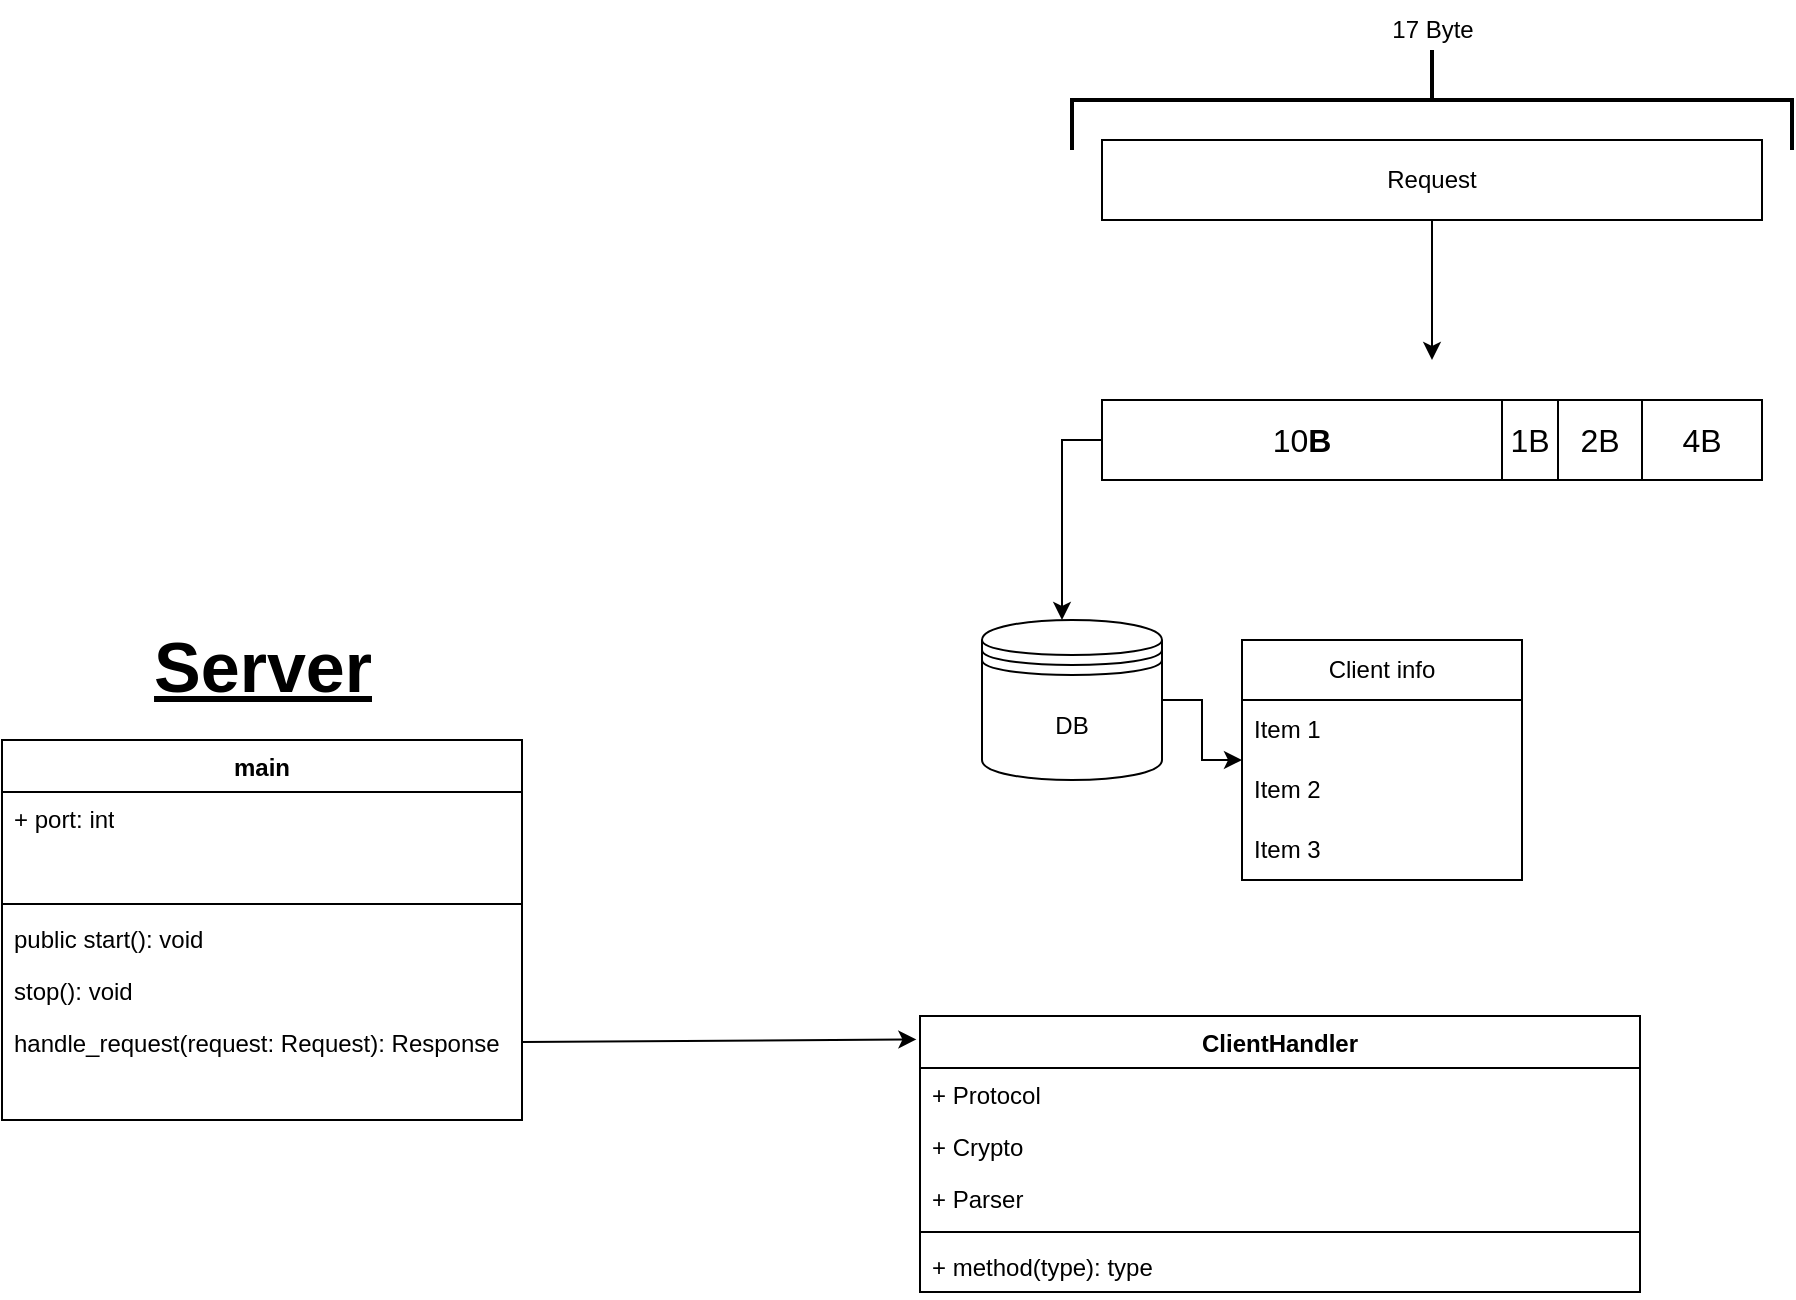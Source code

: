<mxfile version="22.1.16" type="device">
  <diagram name="Page-1" id="e7e014a7-5840-1c2e-5031-d8a46d1fe8dd">
    <mxGraphModel dx="1235" dy="1670" grid="1" gridSize="10" guides="1" tooltips="1" connect="1" arrows="1" fold="1" page="1" pageScale="1" pageWidth="1169" pageHeight="826" background="none" math="0" shadow="0">
      <root>
        <mxCell id="0" />
        <mxCell id="1" parent="0" />
        <mxCell id="IdoW4FWgJUClRfMWJHNu-45" value="main" style="swimlane;fontStyle=1;align=center;verticalAlign=top;childLayout=stackLayout;horizontal=1;startSize=26;horizontalStack=0;resizeParent=1;resizeParentMax=0;resizeLast=0;collapsible=1;marginBottom=0;whiteSpace=wrap;html=1;" vertex="1" parent="1">
          <mxGeometry x="350" y="120" width="260" height="190" as="geometry" />
        </mxCell>
        <mxCell id="IdoW4FWgJUClRfMWJHNu-46" value="+ port: int" style="text;strokeColor=none;fillColor=none;align=left;verticalAlign=top;spacingLeft=4;spacingRight=4;overflow=hidden;rotatable=0;points=[[0,0.5],[1,0.5]];portConstraint=eastwest;whiteSpace=wrap;html=1;" vertex="1" parent="IdoW4FWgJUClRfMWJHNu-45">
          <mxGeometry y="26" width="260" height="26" as="geometry" />
        </mxCell>
        <mxCell id="IdoW4FWgJUClRfMWJHNu-53" style="text;strokeColor=none;fillColor=none;align=left;verticalAlign=top;spacingLeft=4;spacingRight=4;overflow=hidden;rotatable=0;points=[[0,0.5],[1,0.5]];portConstraint=eastwest;whiteSpace=wrap;html=1;" vertex="1" parent="IdoW4FWgJUClRfMWJHNu-45">
          <mxGeometry y="52" width="260" height="26" as="geometry" />
        </mxCell>
        <mxCell id="IdoW4FWgJUClRfMWJHNu-47" value="" style="line;strokeWidth=1;fillColor=none;align=left;verticalAlign=middle;spacingTop=-1;spacingLeft=3;spacingRight=3;rotatable=0;labelPosition=right;points=[];portConstraint=eastwest;strokeColor=inherit;" vertex="1" parent="IdoW4FWgJUClRfMWJHNu-45">
          <mxGeometry y="78" width="260" height="8" as="geometry" />
        </mxCell>
        <mxCell id="IdoW4FWgJUClRfMWJHNu-48" value="public start(): void" style="text;strokeColor=none;fillColor=none;align=left;verticalAlign=top;spacingLeft=4;spacingRight=4;overflow=hidden;rotatable=0;points=[[0,0.5],[1,0.5]];portConstraint=eastwest;whiteSpace=wrap;html=1;" vertex="1" parent="IdoW4FWgJUClRfMWJHNu-45">
          <mxGeometry y="86" width="260" height="26" as="geometry" />
        </mxCell>
        <mxCell id="IdoW4FWgJUClRfMWJHNu-50" value="stop(): void" style="text;strokeColor=none;fillColor=none;align=left;verticalAlign=top;spacingLeft=4;spacingRight=4;overflow=hidden;rotatable=0;points=[[0,0.5],[1,0.5]];portConstraint=eastwest;whiteSpace=wrap;html=1;" vertex="1" parent="IdoW4FWgJUClRfMWJHNu-45">
          <mxGeometry y="112" width="260" height="26" as="geometry" />
        </mxCell>
        <mxCell id="IdoW4FWgJUClRfMWJHNu-52" value="handle_request(request: Request): Response" style="text;strokeColor=none;fillColor=none;align=left;verticalAlign=top;spacingLeft=4;spacingRight=4;overflow=hidden;rotatable=0;points=[[0,0.5],[1,0.5]];portConstraint=eastwest;whiteSpace=wrap;html=1;" vertex="1" parent="IdoW4FWgJUClRfMWJHNu-45">
          <mxGeometry y="138" width="260" height="26" as="geometry" />
        </mxCell>
        <mxCell id="IdoW4FWgJUClRfMWJHNu-51" style="text;strokeColor=none;fillColor=none;align=left;verticalAlign=top;spacingLeft=4;spacingRight=4;overflow=hidden;rotatable=0;points=[[0,0.5],[1,0.5]];portConstraint=eastwest;whiteSpace=wrap;html=1;" vertex="1" parent="IdoW4FWgJUClRfMWJHNu-45">
          <mxGeometry y="164" width="260" height="26" as="geometry" />
        </mxCell>
        <mxCell id="IdoW4FWgJUClRfMWJHNu-49" value="&lt;b style=&quot;font-size: 35px;&quot;&gt;Server&lt;/b&gt;" style="text;html=1;align=center;verticalAlign=middle;resizable=0;points=[];autosize=1;strokeColor=none;fillColor=none;fontSize=35;fontStyle=4" vertex="1" parent="1">
          <mxGeometry x="415" y="53" width="130" height="60" as="geometry" />
        </mxCell>
        <mxCell id="IdoW4FWgJUClRfMWJHNu-66" value="ClientHandler" style="swimlane;fontStyle=1;align=center;verticalAlign=top;childLayout=stackLayout;horizontal=1;startSize=26;horizontalStack=0;resizeParent=1;resizeParentMax=0;resizeLast=0;collapsible=1;marginBottom=0;whiteSpace=wrap;html=1;" vertex="1" parent="1">
          <mxGeometry x="809" y="258" width="360" height="138" as="geometry" />
        </mxCell>
        <mxCell id="IdoW4FWgJUClRfMWJHNu-67" value="+ Protocol" style="text;strokeColor=none;fillColor=none;align=left;verticalAlign=top;spacingLeft=4;spacingRight=4;overflow=hidden;rotatable=0;points=[[0,0.5],[1,0.5]];portConstraint=eastwest;whiteSpace=wrap;html=1;" vertex="1" parent="IdoW4FWgJUClRfMWJHNu-66">
          <mxGeometry y="26" width="360" height="26" as="geometry" />
        </mxCell>
        <mxCell id="IdoW4FWgJUClRfMWJHNu-78" value="+ Crypto" style="text;strokeColor=none;fillColor=none;align=left;verticalAlign=top;spacingLeft=4;spacingRight=4;overflow=hidden;rotatable=0;points=[[0,0.5],[1,0.5]];portConstraint=eastwest;whiteSpace=wrap;html=1;" vertex="1" parent="IdoW4FWgJUClRfMWJHNu-66">
          <mxGeometry y="52" width="360" height="26" as="geometry" />
        </mxCell>
        <mxCell id="IdoW4FWgJUClRfMWJHNu-79" value="+ Parser" style="text;strokeColor=none;fillColor=none;align=left;verticalAlign=top;spacingLeft=4;spacingRight=4;overflow=hidden;rotatable=0;points=[[0,0.5],[1,0.5]];portConstraint=eastwest;whiteSpace=wrap;html=1;" vertex="1" parent="IdoW4FWgJUClRfMWJHNu-66">
          <mxGeometry y="78" width="360" height="26" as="geometry" />
        </mxCell>
        <mxCell id="IdoW4FWgJUClRfMWJHNu-68" value="" style="line;strokeWidth=1;fillColor=none;align=left;verticalAlign=middle;spacingTop=-1;spacingLeft=3;spacingRight=3;rotatable=0;labelPosition=right;points=[];portConstraint=eastwest;strokeColor=inherit;" vertex="1" parent="IdoW4FWgJUClRfMWJHNu-66">
          <mxGeometry y="104" width="360" height="8" as="geometry" />
        </mxCell>
        <mxCell id="IdoW4FWgJUClRfMWJHNu-69" value="+ method(type): type" style="text;strokeColor=none;fillColor=none;align=left;verticalAlign=top;spacingLeft=4;spacingRight=4;overflow=hidden;rotatable=0;points=[[0,0.5],[1,0.5]];portConstraint=eastwest;whiteSpace=wrap;html=1;" vertex="1" parent="IdoW4FWgJUClRfMWJHNu-66">
          <mxGeometry y="112" width="360" height="26" as="geometry" />
        </mxCell>
        <mxCell id="IdoW4FWgJUClRfMWJHNu-73" style="rounded=0;orthogonalLoop=1;jettySize=auto;html=1;entryX=-0.005;entryY=0.085;entryDx=0;entryDy=0;entryPerimeter=0;exitX=1;exitY=0.5;exitDx=0;exitDy=0;" edge="1" parent="1" source="IdoW4FWgJUClRfMWJHNu-52" target="IdoW4FWgJUClRfMWJHNu-66">
          <mxGeometry relative="1" as="geometry" />
        </mxCell>
        <mxCell id="IdoW4FWgJUClRfMWJHNu-109" style="edgeStyle=orthogonalEdgeStyle;rounded=0;orthogonalLoop=1;jettySize=auto;html=1;" edge="1" parent="1" source="IdoW4FWgJUClRfMWJHNu-83">
          <mxGeometry relative="1" as="geometry">
            <mxPoint x="1065" y="-70" as="targetPoint" />
          </mxGeometry>
        </mxCell>
        <mxCell id="IdoW4FWgJUClRfMWJHNu-83" value="Request" style="rounded=0;whiteSpace=wrap;html=1;" vertex="1" parent="1">
          <mxGeometry x="900" y="-180" width="330" height="40" as="geometry" />
        </mxCell>
        <mxCell id="IdoW4FWgJUClRfMWJHNu-84" value="" style="strokeWidth=2;html=1;shape=mxgraph.flowchart.annotation_2;align=left;labelPosition=right;pointerEvents=1;rotation=90;" vertex="1" parent="1">
          <mxGeometry x="1040" y="-380" width="50" height="360" as="geometry" />
        </mxCell>
        <mxCell id="IdoW4FWgJUClRfMWJHNu-85" value="17 Byte" style="text;html=1;align=center;verticalAlign=middle;resizable=0;points=[];autosize=1;strokeColor=none;fillColor=none;" vertex="1" parent="1">
          <mxGeometry x="1035" y="-250" width="60" height="30" as="geometry" />
        </mxCell>
        <mxCell id="IdoW4FWgJUClRfMWJHNu-87" value="" style="shape=table;startSize=0;container=1;collapsible=0;childLayout=tableLayout;fontSize=16;" vertex="1" parent="1">
          <mxGeometry x="900" y="-50" width="330" height="40" as="geometry" />
        </mxCell>
        <mxCell id="IdoW4FWgJUClRfMWJHNu-100" style="shape=tableRow;horizontal=0;startSize=0;swimlaneHead=0;swimlaneBody=0;strokeColor=inherit;top=0;left=0;bottom=0;right=0;collapsible=0;dropTarget=0;fillColor=none;points=[[0,0.5],[1,0.5]];portConstraint=eastwest;fontSize=16;" vertex="1" parent="IdoW4FWgJUClRfMWJHNu-87">
          <mxGeometry width="330" height="40" as="geometry" />
        </mxCell>
        <mxCell id="IdoW4FWgJUClRfMWJHNu-101" value="10&lt;b&gt;B&lt;/b&gt;" style="shape=partialRectangle;html=1;whiteSpace=wrap;connectable=0;strokeColor=inherit;overflow=hidden;fillColor=none;top=0;left=0;bottom=0;right=0;pointerEvents=1;fontSize=16;" vertex="1" parent="IdoW4FWgJUClRfMWJHNu-100">
          <mxGeometry width="200" height="40" as="geometry">
            <mxRectangle width="200" height="40" as="alternateBounds" />
          </mxGeometry>
        </mxCell>
        <mxCell id="IdoW4FWgJUClRfMWJHNu-102" value="1B" style="shape=partialRectangle;html=1;whiteSpace=wrap;connectable=0;strokeColor=inherit;overflow=hidden;fillColor=none;top=0;left=0;bottom=0;right=0;pointerEvents=1;fontSize=16;" vertex="1" parent="IdoW4FWgJUClRfMWJHNu-100">
          <mxGeometry x="200" width="28" height="40" as="geometry">
            <mxRectangle width="28" height="40" as="alternateBounds" />
          </mxGeometry>
        </mxCell>
        <mxCell id="IdoW4FWgJUClRfMWJHNu-103" value="2B" style="shape=partialRectangle;html=1;whiteSpace=wrap;connectable=0;strokeColor=inherit;overflow=hidden;fillColor=none;top=0;left=0;bottom=0;right=0;pointerEvents=1;fontSize=16;" vertex="1" parent="IdoW4FWgJUClRfMWJHNu-100">
          <mxGeometry x="228" width="42" height="40" as="geometry">
            <mxRectangle width="42" height="40" as="alternateBounds" />
          </mxGeometry>
        </mxCell>
        <mxCell id="IdoW4FWgJUClRfMWJHNu-108" value="4B" style="shape=partialRectangle;html=1;whiteSpace=wrap;connectable=0;strokeColor=inherit;overflow=hidden;fillColor=none;top=0;left=0;bottom=0;right=0;pointerEvents=1;fontSize=16;" vertex="1" parent="IdoW4FWgJUClRfMWJHNu-100">
          <mxGeometry x="270" width="60" height="40" as="geometry">
            <mxRectangle width="60" height="40" as="alternateBounds" />
          </mxGeometry>
        </mxCell>
        <mxCell id="IdoW4FWgJUClRfMWJHNu-115" style="edgeStyle=orthogonalEdgeStyle;rounded=0;orthogonalLoop=1;jettySize=auto;html=1;" edge="1" parent="1" source="IdoW4FWgJUClRfMWJHNu-110" target="IdoW4FWgJUClRfMWJHNu-116">
          <mxGeometry relative="1" as="geometry">
            <mxPoint x="1030" y="100" as="targetPoint" />
          </mxGeometry>
        </mxCell>
        <mxCell id="IdoW4FWgJUClRfMWJHNu-110" value="DB" style="shape=datastore;whiteSpace=wrap;html=1;" vertex="1" parent="1">
          <mxGeometry x="840" y="60" width="90" height="80" as="geometry" />
        </mxCell>
        <mxCell id="IdoW4FWgJUClRfMWJHNu-114" style="edgeStyle=orthogonalEdgeStyle;rounded=0;orthogonalLoop=1;jettySize=auto;html=1;" edge="1" parent="1" source="IdoW4FWgJUClRfMWJHNu-100" target="IdoW4FWgJUClRfMWJHNu-110">
          <mxGeometry relative="1" as="geometry">
            <Array as="points">
              <mxPoint x="880" y="-30" />
            </Array>
          </mxGeometry>
        </mxCell>
        <mxCell id="IdoW4FWgJUClRfMWJHNu-116" value="Client info" style="swimlane;fontStyle=0;childLayout=stackLayout;horizontal=1;startSize=30;horizontalStack=0;resizeParent=1;resizeParentMax=0;resizeLast=0;collapsible=1;marginBottom=0;whiteSpace=wrap;html=1;" vertex="1" parent="1">
          <mxGeometry x="970" y="70" width="140" height="120" as="geometry" />
        </mxCell>
        <mxCell id="IdoW4FWgJUClRfMWJHNu-117" value="Item 1" style="text;strokeColor=none;fillColor=none;align=left;verticalAlign=middle;spacingLeft=4;spacingRight=4;overflow=hidden;points=[[0,0.5],[1,0.5]];portConstraint=eastwest;rotatable=0;whiteSpace=wrap;html=1;" vertex="1" parent="IdoW4FWgJUClRfMWJHNu-116">
          <mxGeometry y="30" width="140" height="30" as="geometry" />
        </mxCell>
        <mxCell id="IdoW4FWgJUClRfMWJHNu-118" value="Item 2" style="text;strokeColor=none;fillColor=none;align=left;verticalAlign=middle;spacingLeft=4;spacingRight=4;overflow=hidden;points=[[0,0.5],[1,0.5]];portConstraint=eastwest;rotatable=0;whiteSpace=wrap;html=1;" vertex="1" parent="IdoW4FWgJUClRfMWJHNu-116">
          <mxGeometry y="60" width="140" height="30" as="geometry" />
        </mxCell>
        <mxCell id="IdoW4FWgJUClRfMWJHNu-119" value="Item 3" style="text;strokeColor=none;fillColor=none;align=left;verticalAlign=middle;spacingLeft=4;spacingRight=4;overflow=hidden;points=[[0,0.5],[1,0.5]];portConstraint=eastwest;rotatable=0;whiteSpace=wrap;html=1;" vertex="1" parent="IdoW4FWgJUClRfMWJHNu-116">
          <mxGeometry y="90" width="140" height="30" as="geometry" />
        </mxCell>
      </root>
    </mxGraphModel>
  </diagram>
</mxfile>
